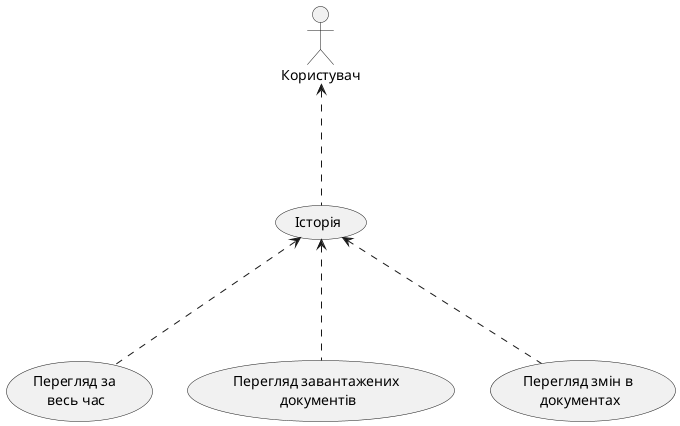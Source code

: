 @startuml

:Користувач: as user

user<...(Історія)

(Історія)<...(Перегляд за \nвесь час)
(Історія)<...(Перегляд завантажених \nдокументів)
(Історія)<...(Перегляд змін в \nдокументах)

@endum
